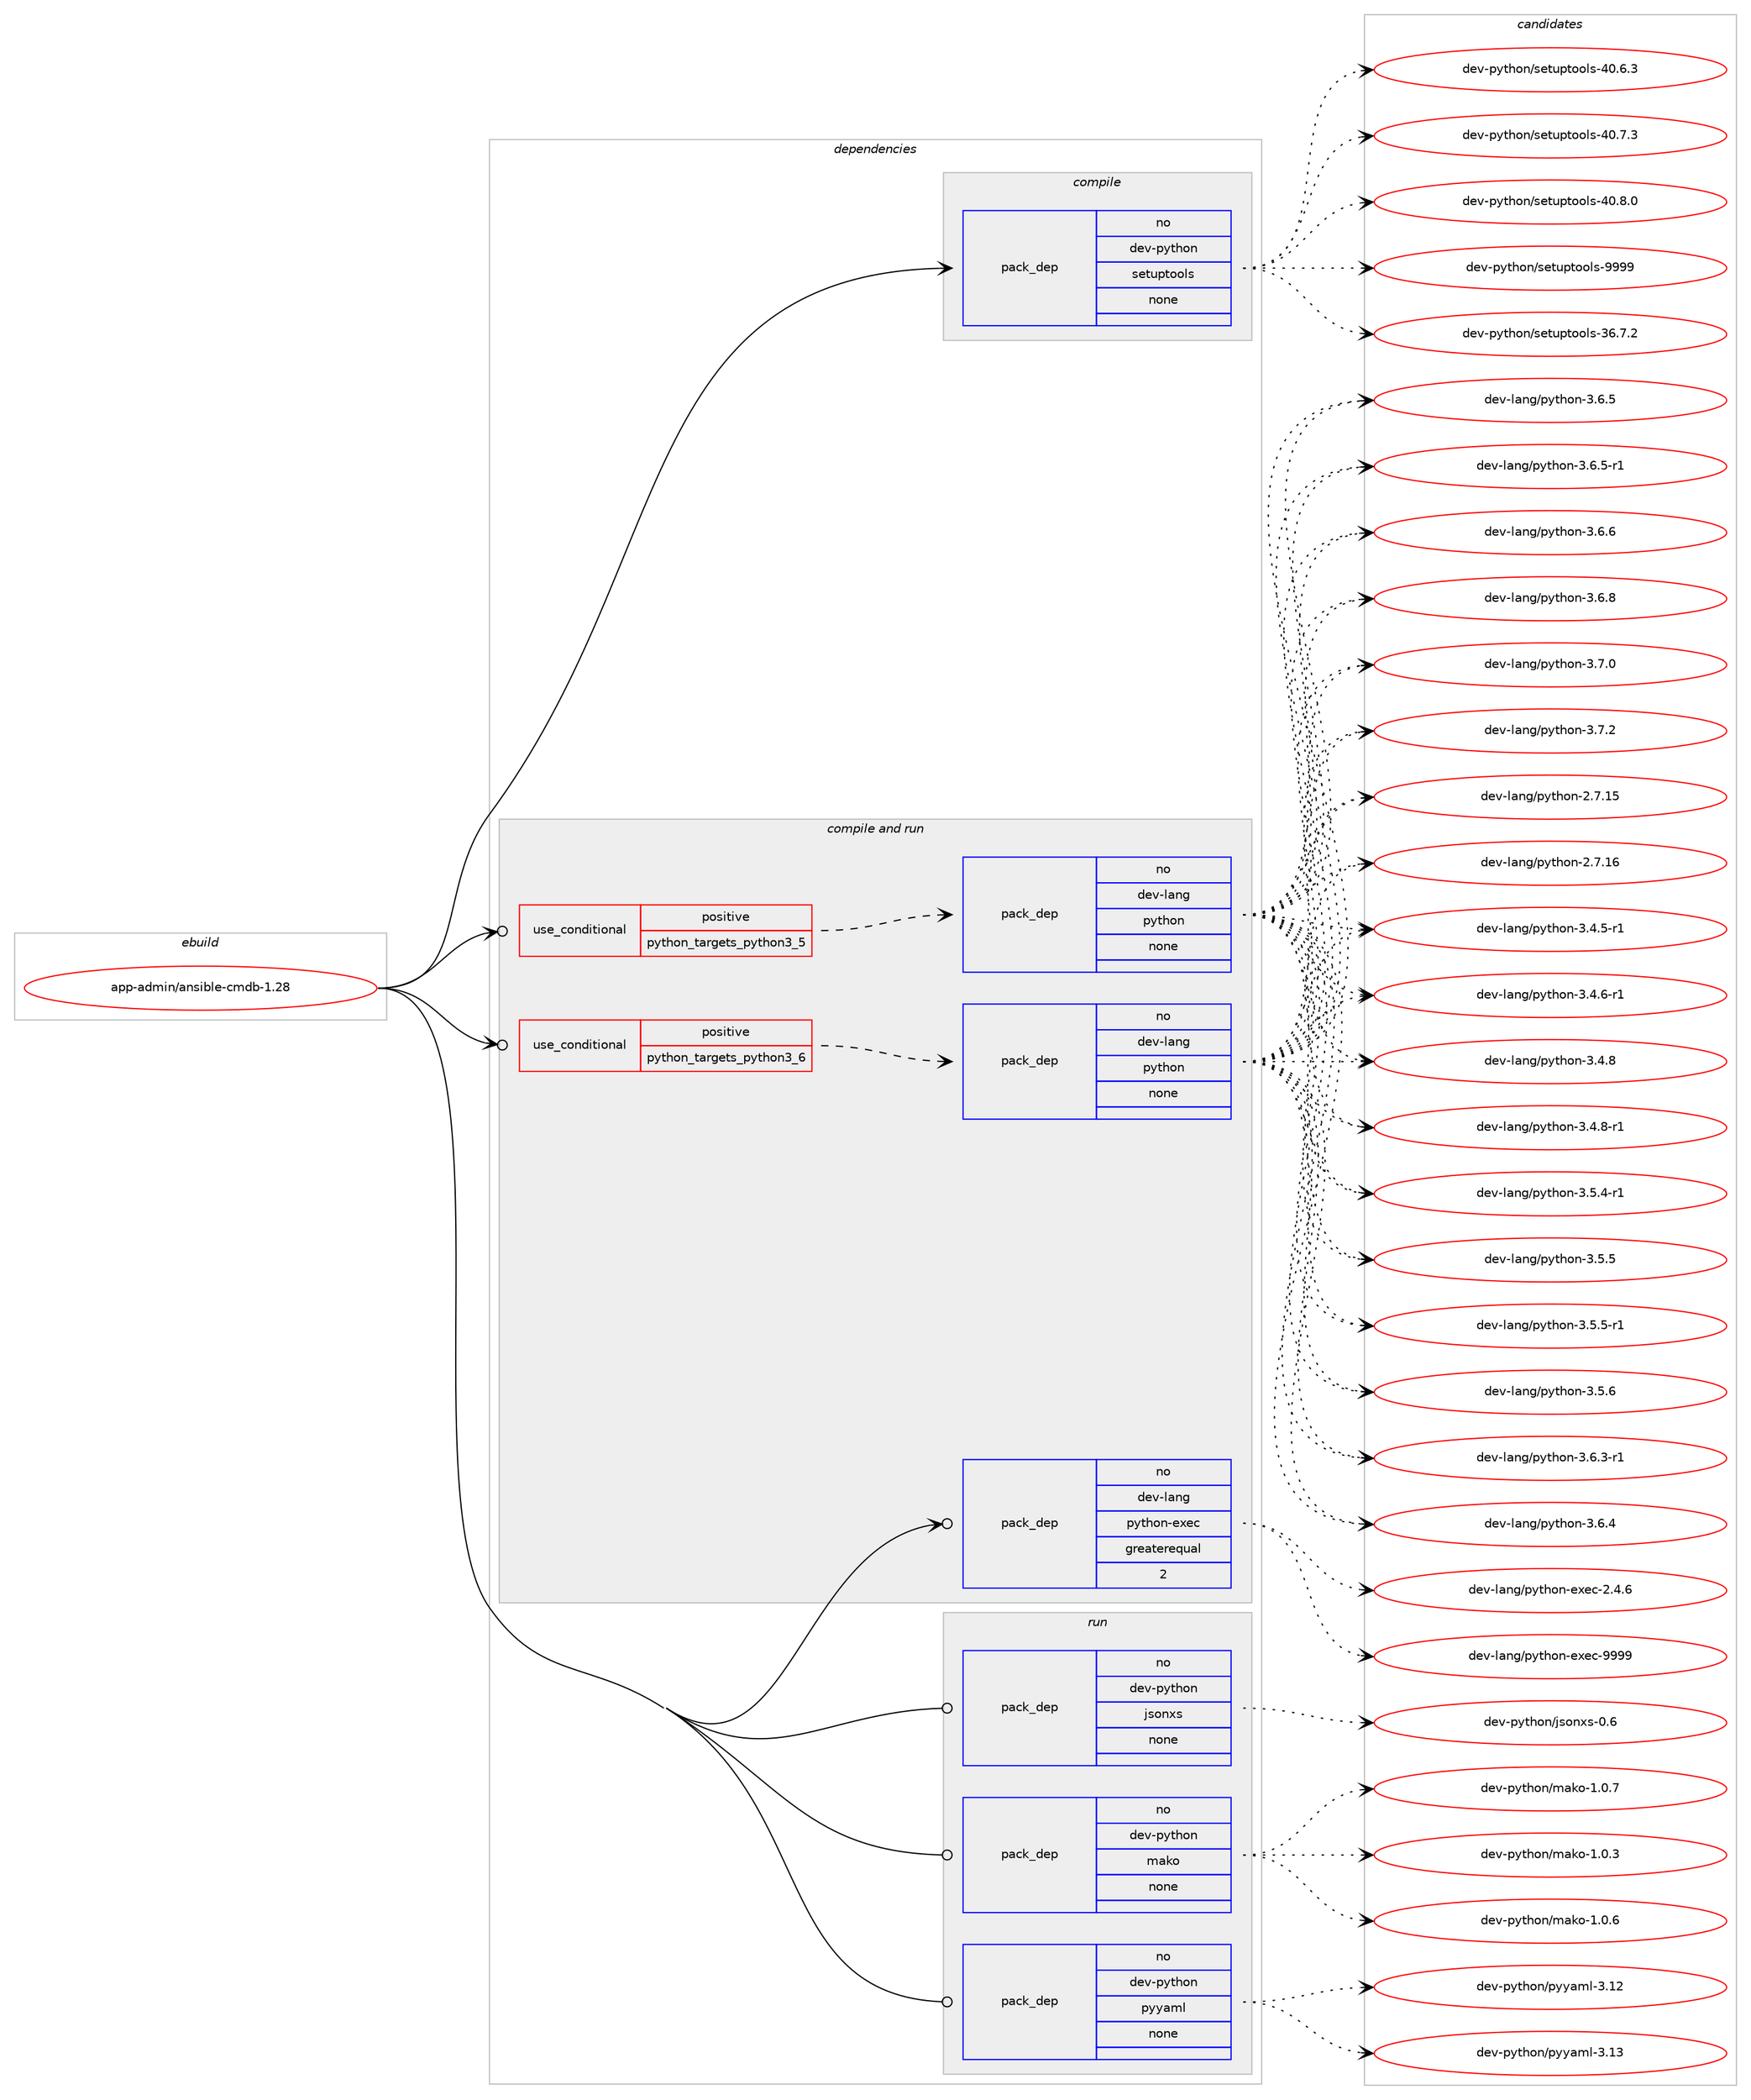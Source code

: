 digraph prolog {

# *************
# Graph options
# *************

newrank=true;
concentrate=true;
compound=true;
graph [rankdir=LR,fontname=Helvetica,fontsize=10,ranksep=1.5];#, ranksep=2.5, nodesep=0.2];
edge  [arrowhead=vee];
node  [fontname=Helvetica,fontsize=10];

# **********
# The ebuild
# **********

subgraph cluster_leftcol {
color=gray;
rank=same;
label=<<i>ebuild</i>>;
id [label="app-admin/ansible-cmdb-1.28", color=red, width=4, href="../app-admin/ansible-cmdb-1.28.svg"];
}

# ****************
# The dependencies
# ****************

subgraph cluster_midcol {
color=gray;
label=<<i>dependencies</i>>;
subgraph cluster_compile {
fillcolor="#eeeeee";
style=filled;
label=<<i>compile</i>>;
subgraph pack899659 {
dependency1263808 [label=<<TABLE BORDER="0" CELLBORDER="1" CELLSPACING="0" CELLPADDING="4" WIDTH="220"><TR><TD ROWSPAN="6" CELLPADDING="30">pack_dep</TD></TR><TR><TD WIDTH="110">no</TD></TR><TR><TD>dev-python</TD></TR><TR><TD>setuptools</TD></TR><TR><TD>none</TD></TR><TR><TD></TD></TR></TABLE>>, shape=none, color=blue];
}
id:e -> dependency1263808:w [weight=20,style="solid",arrowhead="vee"];
}
subgraph cluster_compileandrun {
fillcolor="#eeeeee";
style=filled;
label=<<i>compile and run</i>>;
subgraph cond344579 {
dependency1263809 [label=<<TABLE BORDER="0" CELLBORDER="1" CELLSPACING="0" CELLPADDING="4"><TR><TD ROWSPAN="3" CELLPADDING="10">use_conditional</TD></TR><TR><TD>positive</TD></TR><TR><TD>python_targets_python3_5</TD></TR></TABLE>>, shape=none, color=red];
subgraph pack899660 {
dependency1263810 [label=<<TABLE BORDER="0" CELLBORDER="1" CELLSPACING="0" CELLPADDING="4" WIDTH="220"><TR><TD ROWSPAN="6" CELLPADDING="30">pack_dep</TD></TR><TR><TD WIDTH="110">no</TD></TR><TR><TD>dev-lang</TD></TR><TR><TD>python</TD></TR><TR><TD>none</TD></TR><TR><TD></TD></TR></TABLE>>, shape=none, color=blue];
}
dependency1263809:e -> dependency1263810:w [weight=20,style="dashed",arrowhead="vee"];
}
id:e -> dependency1263809:w [weight=20,style="solid",arrowhead="odotvee"];
subgraph cond344580 {
dependency1263811 [label=<<TABLE BORDER="0" CELLBORDER="1" CELLSPACING="0" CELLPADDING="4"><TR><TD ROWSPAN="3" CELLPADDING="10">use_conditional</TD></TR><TR><TD>positive</TD></TR><TR><TD>python_targets_python3_6</TD></TR></TABLE>>, shape=none, color=red];
subgraph pack899661 {
dependency1263812 [label=<<TABLE BORDER="0" CELLBORDER="1" CELLSPACING="0" CELLPADDING="4" WIDTH="220"><TR><TD ROWSPAN="6" CELLPADDING="30">pack_dep</TD></TR><TR><TD WIDTH="110">no</TD></TR><TR><TD>dev-lang</TD></TR><TR><TD>python</TD></TR><TR><TD>none</TD></TR><TR><TD></TD></TR></TABLE>>, shape=none, color=blue];
}
dependency1263811:e -> dependency1263812:w [weight=20,style="dashed",arrowhead="vee"];
}
id:e -> dependency1263811:w [weight=20,style="solid",arrowhead="odotvee"];
subgraph pack899662 {
dependency1263813 [label=<<TABLE BORDER="0" CELLBORDER="1" CELLSPACING="0" CELLPADDING="4" WIDTH="220"><TR><TD ROWSPAN="6" CELLPADDING="30">pack_dep</TD></TR><TR><TD WIDTH="110">no</TD></TR><TR><TD>dev-lang</TD></TR><TR><TD>python-exec</TD></TR><TR><TD>greaterequal</TD></TR><TR><TD>2</TD></TR></TABLE>>, shape=none, color=blue];
}
id:e -> dependency1263813:w [weight=20,style="solid",arrowhead="odotvee"];
}
subgraph cluster_run {
fillcolor="#eeeeee";
style=filled;
label=<<i>run</i>>;
subgraph pack899663 {
dependency1263814 [label=<<TABLE BORDER="0" CELLBORDER="1" CELLSPACING="0" CELLPADDING="4" WIDTH="220"><TR><TD ROWSPAN="6" CELLPADDING="30">pack_dep</TD></TR><TR><TD WIDTH="110">no</TD></TR><TR><TD>dev-python</TD></TR><TR><TD>jsonxs</TD></TR><TR><TD>none</TD></TR><TR><TD></TD></TR></TABLE>>, shape=none, color=blue];
}
id:e -> dependency1263814:w [weight=20,style="solid",arrowhead="odot"];
subgraph pack899664 {
dependency1263815 [label=<<TABLE BORDER="0" CELLBORDER="1" CELLSPACING="0" CELLPADDING="4" WIDTH="220"><TR><TD ROWSPAN="6" CELLPADDING="30">pack_dep</TD></TR><TR><TD WIDTH="110">no</TD></TR><TR><TD>dev-python</TD></TR><TR><TD>mako</TD></TR><TR><TD>none</TD></TR><TR><TD></TD></TR></TABLE>>, shape=none, color=blue];
}
id:e -> dependency1263815:w [weight=20,style="solid",arrowhead="odot"];
subgraph pack899665 {
dependency1263816 [label=<<TABLE BORDER="0" CELLBORDER="1" CELLSPACING="0" CELLPADDING="4" WIDTH="220"><TR><TD ROWSPAN="6" CELLPADDING="30">pack_dep</TD></TR><TR><TD WIDTH="110">no</TD></TR><TR><TD>dev-python</TD></TR><TR><TD>pyyaml</TD></TR><TR><TD>none</TD></TR><TR><TD></TD></TR></TABLE>>, shape=none, color=blue];
}
id:e -> dependency1263816:w [weight=20,style="solid",arrowhead="odot"];
}
}

# **************
# The candidates
# **************

subgraph cluster_choices {
rank=same;
color=gray;
label=<<i>candidates</i>>;

subgraph choice899659 {
color=black;
nodesep=1;
choice100101118451121211161041111104711510111611711211611111110811545515446554650 [label="dev-python/setuptools-36.7.2", color=red, width=4,href="../dev-python/setuptools-36.7.2.svg"];
choice100101118451121211161041111104711510111611711211611111110811545524846544651 [label="dev-python/setuptools-40.6.3", color=red, width=4,href="../dev-python/setuptools-40.6.3.svg"];
choice100101118451121211161041111104711510111611711211611111110811545524846554651 [label="dev-python/setuptools-40.7.3", color=red, width=4,href="../dev-python/setuptools-40.7.3.svg"];
choice100101118451121211161041111104711510111611711211611111110811545524846564648 [label="dev-python/setuptools-40.8.0", color=red, width=4,href="../dev-python/setuptools-40.8.0.svg"];
choice10010111845112121116104111110471151011161171121161111111081154557575757 [label="dev-python/setuptools-9999", color=red, width=4,href="../dev-python/setuptools-9999.svg"];
dependency1263808:e -> choice100101118451121211161041111104711510111611711211611111110811545515446554650:w [style=dotted,weight="100"];
dependency1263808:e -> choice100101118451121211161041111104711510111611711211611111110811545524846544651:w [style=dotted,weight="100"];
dependency1263808:e -> choice100101118451121211161041111104711510111611711211611111110811545524846554651:w [style=dotted,weight="100"];
dependency1263808:e -> choice100101118451121211161041111104711510111611711211611111110811545524846564648:w [style=dotted,weight="100"];
dependency1263808:e -> choice10010111845112121116104111110471151011161171121161111111081154557575757:w [style=dotted,weight="100"];
}
subgraph choice899660 {
color=black;
nodesep=1;
choice10010111845108971101034711212111610411111045504655464953 [label="dev-lang/python-2.7.15", color=red, width=4,href="../dev-lang/python-2.7.15.svg"];
choice10010111845108971101034711212111610411111045504655464954 [label="dev-lang/python-2.7.16", color=red, width=4,href="../dev-lang/python-2.7.16.svg"];
choice1001011184510897110103471121211161041111104551465246534511449 [label="dev-lang/python-3.4.5-r1", color=red, width=4,href="../dev-lang/python-3.4.5-r1.svg"];
choice1001011184510897110103471121211161041111104551465246544511449 [label="dev-lang/python-3.4.6-r1", color=red, width=4,href="../dev-lang/python-3.4.6-r1.svg"];
choice100101118451089711010347112121116104111110455146524656 [label="dev-lang/python-3.4.8", color=red, width=4,href="../dev-lang/python-3.4.8.svg"];
choice1001011184510897110103471121211161041111104551465246564511449 [label="dev-lang/python-3.4.8-r1", color=red, width=4,href="../dev-lang/python-3.4.8-r1.svg"];
choice1001011184510897110103471121211161041111104551465346524511449 [label="dev-lang/python-3.5.4-r1", color=red, width=4,href="../dev-lang/python-3.5.4-r1.svg"];
choice100101118451089711010347112121116104111110455146534653 [label="dev-lang/python-3.5.5", color=red, width=4,href="../dev-lang/python-3.5.5.svg"];
choice1001011184510897110103471121211161041111104551465346534511449 [label="dev-lang/python-3.5.5-r1", color=red, width=4,href="../dev-lang/python-3.5.5-r1.svg"];
choice100101118451089711010347112121116104111110455146534654 [label="dev-lang/python-3.5.6", color=red, width=4,href="../dev-lang/python-3.5.6.svg"];
choice1001011184510897110103471121211161041111104551465446514511449 [label="dev-lang/python-3.6.3-r1", color=red, width=4,href="../dev-lang/python-3.6.3-r1.svg"];
choice100101118451089711010347112121116104111110455146544652 [label="dev-lang/python-3.6.4", color=red, width=4,href="../dev-lang/python-3.6.4.svg"];
choice100101118451089711010347112121116104111110455146544653 [label="dev-lang/python-3.6.5", color=red, width=4,href="../dev-lang/python-3.6.5.svg"];
choice1001011184510897110103471121211161041111104551465446534511449 [label="dev-lang/python-3.6.5-r1", color=red, width=4,href="../dev-lang/python-3.6.5-r1.svg"];
choice100101118451089711010347112121116104111110455146544654 [label="dev-lang/python-3.6.6", color=red, width=4,href="../dev-lang/python-3.6.6.svg"];
choice100101118451089711010347112121116104111110455146544656 [label="dev-lang/python-3.6.8", color=red, width=4,href="../dev-lang/python-3.6.8.svg"];
choice100101118451089711010347112121116104111110455146554648 [label="dev-lang/python-3.7.0", color=red, width=4,href="../dev-lang/python-3.7.0.svg"];
choice100101118451089711010347112121116104111110455146554650 [label="dev-lang/python-3.7.2", color=red, width=4,href="../dev-lang/python-3.7.2.svg"];
dependency1263810:e -> choice10010111845108971101034711212111610411111045504655464953:w [style=dotted,weight="100"];
dependency1263810:e -> choice10010111845108971101034711212111610411111045504655464954:w [style=dotted,weight="100"];
dependency1263810:e -> choice1001011184510897110103471121211161041111104551465246534511449:w [style=dotted,weight="100"];
dependency1263810:e -> choice1001011184510897110103471121211161041111104551465246544511449:w [style=dotted,weight="100"];
dependency1263810:e -> choice100101118451089711010347112121116104111110455146524656:w [style=dotted,weight="100"];
dependency1263810:e -> choice1001011184510897110103471121211161041111104551465246564511449:w [style=dotted,weight="100"];
dependency1263810:e -> choice1001011184510897110103471121211161041111104551465346524511449:w [style=dotted,weight="100"];
dependency1263810:e -> choice100101118451089711010347112121116104111110455146534653:w [style=dotted,weight="100"];
dependency1263810:e -> choice1001011184510897110103471121211161041111104551465346534511449:w [style=dotted,weight="100"];
dependency1263810:e -> choice100101118451089711010347112121116104111110455146534654:w [style=dotted,weight="100"];
dependency1263810:e -> choice1001011184510897110103471121211161041111104551465446514511449:w [style=dotted,weight="100"];
dependency1263810:e -> choice100101118451089711010347112121116104111110455146544652:w [style=dotted,weight="100"];
dependency1263810:e -> choice100101118451089711010347112121116104111110455146544653:w [style=dotted,weight="100"];
dependency1263810:e -> choice1001011184510897110103471121211161041111104551465446534511449:w [style=dotted,weight="100"];
dependency1263810:e -> choice100101118451089711010347112121116104111110455146544654:w [style=dotted,weight="100"];
dependency1263810:e -> choice100101118451089711010347112121116104111110455146544656:w [style=dotted,weight="100"];
dependency1263810:e -> choice100101118451089711010347112121116104111110455146554648:w [style=dotted,weight="100"];
dependency1263810:e -> choice100101118451089711010347112121116104111110455146554650:w [style=dotted,weight="100"];
}
subgraph choice899661 {
color=black;
nodesep=1;
choice10010111845108971101034711212111610411111045504655464953 [label="dev-lang/python-2.7.15", color=red, width=4,href="../dev-lang/python-2.7.15.svg"];
choice10010111845108971101034711212111610411111045504655464954 [label="dev-lang/python-2.7.16", color=red, width=4,href="../dev-lang/python-2.7.16.svg"];
choice1001011184510897110103471121211161041111104551465246534511449 [label="dev-lang/python-3.4.5-r1", color=red, width=4,href="../dev-lang/python-3.4.5-r1.svg"];
choice1001011184510897110103471121211161041111104551465246544511449 [label="dev-lang/python-3.4.6-r1", color=red, width=4,href="../dev-lang/python-3.4.6-r1.svg"];
choice100101118451089711010347112121116104111110455146524656 [label="dev-lang/python-3.4.8", color=red, width=4,href="../dev-lang/python-3.4.8.svg"];
choice1001011184510897110103471121211161041111104551465246564511449 [label="dev-lang/python-3.4.8-r1", color=red, width=4,href="../dev-lang/python-3.4.8-r1.svg"];
choice1001011184510897110103471121211161041111104551465346524511449 [label="dev-lang/python-3.5.4-r1", color=red, width=4,href="../dev-lang/python-3.5.4-r1.svg"];
choice100101118451089711010347112121116104111110455146534653 [label="dev-lang/python-3.5.5", color=red, width=4,href="../dev-lang/python-3.5.5.svg"];
choice1001011184510897110103471121211161041111104551465346534511449 [label="dev-lang/python-3.5.5-r1", color=red, width=4,href="../dev-lang/python-3.5.5-r1.svg"];
choice100101118451089711010347112121116104111110455146534654 [label="dev-lang/python-3.5.6", color=red, width=4,href="../dev-lang/python-3.5.6.svg"];
choice1001011184510897110103471121211161041111104551465446514511449 [label="dev-lang/python-3.6.3-r1", color=red, width=4,href="../dev-lang/python-3.6.3-r1.svg"];
choice100101118451089711010347112121116104111110455146544652 [label="dev-lang/python-3.6.4", color=red, width=4,href="../dev-lang/python-3.6.4.svg"];
choice100101118451089711010347112121116104111110455146544653 [label="dev-lang/python-3.6.5", color=red, width=4,href="../dev-lang/python-3.6.5.svg"];
choice1001011184510897110103471121211161041111104551465446534511449 [label="dev-lang/python-3.6.5-r1", color=red, width=4,href="../dev-lang/python-3.6.5-r1.svg"];
choice100101118451089711010347112121116104111110455146544654 [label="dev-lang/python-3.6.6", color=red, width=4,href="../dev-lang/python-3.6.6.svg"];
choice100101118451089711010347112121116104111110455146544656 [label="dev-lang/python-3.6.8", color=red, width=4,href="../dev-lang/python-3.6.8.svg"];
choice100101118451089711010347112121116104111110455146554648 [label="dev-lang/python-3.7.0", color=red, width=4,href="../dev-lang/python-3.7.0.svg"];
choice100101118451089711010347112121116104111110455146554650 [label="dev-lang/python-3.7.2", color=red, width=4,href="../dev-lang/python-3.7.2.svg"];
dependency1263812:e -> choice10010111845108971101034711212111610411111045504655464953:w [style=dotted,weight="100"];
dependency1263812:e -> choice10010111845108971101034711212111610411111045504655464954:w [style=dotted,weight="100"];
dependency1263812:e -> choice1001011184510897110103471121211161041111104551465246534511449:w [style=dotted,weight="100"];
dependency1263812:e -> choice1001011184510897110103471121211161041111104551465246544511449:w [style=dotted,weight="100"];
dependency1263812:e -> choice100101118451089711010347112121116104111110455146524656:w [style=dotted,weight="100"];
dependency1263812:e -> choice1001011184510897110103471121211161041111104551465246564511449:w [style=dotted,weight="100"];
dependency1263812:e -> choice1001011184510897110103471121211161041111104551465346524511449:w [style=dotted,weight="100"];
dependency1263812:e -> choice100101118451089711010347112121116104111110455146534653:w [style=dotted,weight="100"];
dependency1263812:e -> choice1001011184510897110103471121211161041111104551465346534511449:w [style=dotted,weight="100"];
dependency1263812:e -> choice100101118451089711010347112121116104111110455146534654:w [style=dotted,weight="100"];
dependency1263812:e -> choice1001011184510897110103471121211161041111104551465446514511449:w [style=dotted,weight="100"];
dependency1263812:e -> choice100101118451089711010347112121116104111110455146544652:w [style=dotted,weight="100"];
dependency1263812:e -> choice100101118451089711010347112121116104111110455146544653:w [style=dotted,weight="100"];
dependency1263812:e -> choice1001011184510897110103471121211161041111104551465446534511449:w [style=dotted,weight="100"];
dependency1263812:e -> choice100101118451089711010347112121116104111110455146544654:w [style=dotted,weight="100"];
dependency1263812:e -> choice100101118451089711010347112121116104111110455146544656:w [style=dotted,weight="100"];
dependency1263812:e -> choice100101118451089711010347112121116104111110455146554648:w [style=dotted,weight="100"];
dependency1263812:e -> choice100101118451089711010347112121116104111110455146554650:w [style=dotted,weight="100"];
}
subgraph choice899662 {
color=black;
nodesep=1;
choice1001011184510897110103471121211161041111104510112010199455046524654 [label="dev-lang/python-exec-2.4.6", color=red, width=4,href="../dev-lang/python-exec-2.4.6.svg"];
choice10010111845108971101034711212111610411111045101120101994557575757 [label="dev-lang/python-exec-9999", color=red, width=4,href="../dev-lang/python-exec-9999.svg"];
dependency1263813:e -> choice1001011184510897110103471121211161041111104510112010199455046524654:w [style=dotted,weight="100"];
dependency1263813:e -> choice10010111845108971101034711212111610411111045101120101994557575757:w [style=dotted,weight="100"];
}
subgraph choice899663 {
color=black;
nodesep=1;
choice100101118451121211161041111104710611511111012011545484654 [label="dev-python/jsonxs-0.6", color=red, width=4,href="../dev-python/jsonxs-0.6.svg"];
dependency1263814:e -> choice100101118451121211161041111104710611511111012011545484654:w [style=dotted,weight="100"];
}
subgraph choice899664 {
color=black;
nodesep=1;
choice100101118451121211161041111104710997107111454946484651 [label="dev-python/mako-1.0.3", color=red, width=4,href="../dev-python/mako-1.0.3.svg"];
choice100101118451121211161041111104710997107111454946484654 [label="dev-python/mako-1.0.6", color=red, width=4,href="../dev-python/mako-1.0.6.svg"];
choice100101118451121211161041111104710997107111454946484655 [label="dev-python/mako-1.0.7", color=red, width=4,href="../dev-python/mako-1.0.7.svg"];
dependency1263815:e -> choice100101118451121211161041111104710997107111454946484651:w [style=dotted,weight="100"];
dependency1263815:e -> choice100101118451121211161041111104710997107111454946484654:w [style=dotted,weight="100"];
dependency1263815:e -> choice100101118451121211161041111104710997107111454946484655:w [style=dotted,weight="100"];
}
subgraph choice899665 {
color=black;
nodesep=1;
choice1001011184511212111610411111047112121121971091084551464950 [label="dev-python/pyyaml-3.12", color=red, width=4,href="../dev-python/pyyaml-3.12.svg"];
choice1001011184511212111610411111047112121121971091084551464951 [label="dev-python/pyyaml-3.13", color=red, width=4,href="../dev-python/pyyaml-3.13.svg"];
dependency1263816:e -> choice1001011184511212111610411111047112121121971091084551464950:w [style=dotted,weight="100"];
dependency1263816:e -> choice1001011184511212111610411111047112121121971091084551464951:w [style=dotted,weight="100"];
}
}

}
